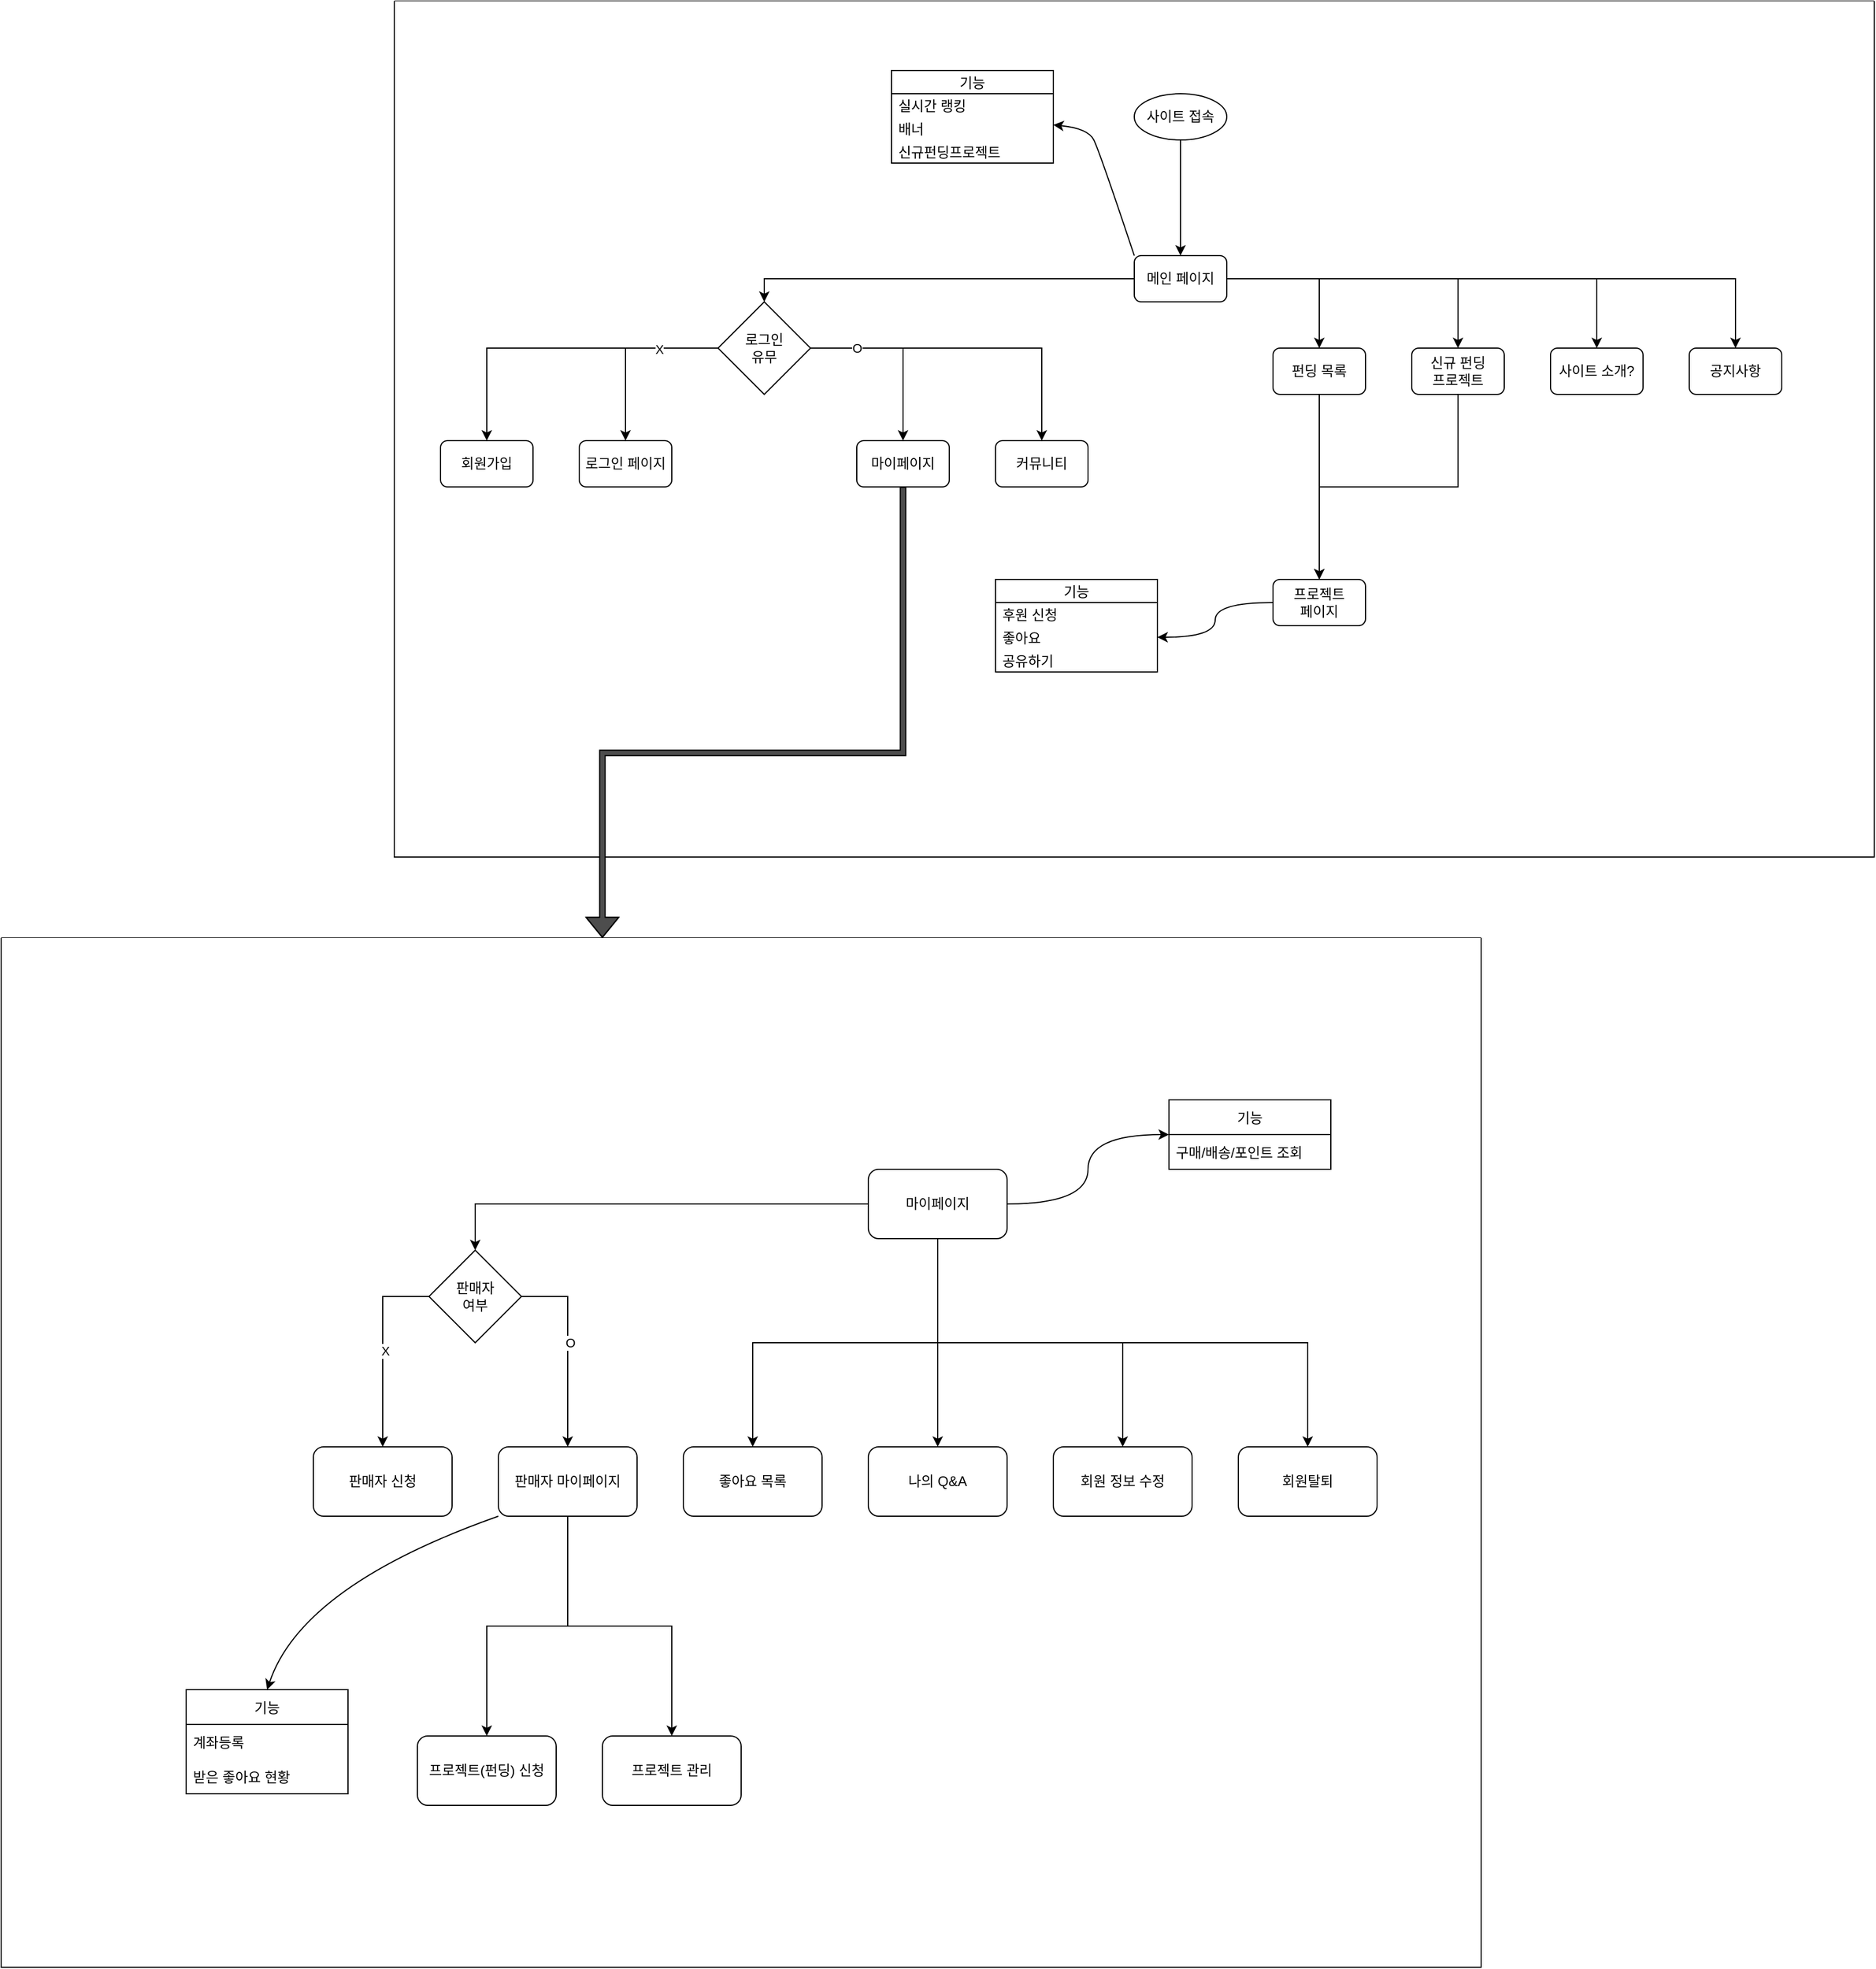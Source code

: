 <mxfile version="17.4.0" type="github">
  <diagram id="C5RBs43oDa-KdzZeNtuy" name="Page-1">
    <mxGraphModel dx="3644" dy="2078" grid="1" gridSize="10" guides="1" tooltips="1" connect="1" arrows="1" fold="1" page="0" pageScale="1" pageWidth="827" pageHeight="1169" math="0" shadow="0">
      <root>
        <mxCell id="WIyWlLk6GJQsqaUBKTNV-0" />
        <mxCell id="WIyWlLk6GJQsqaUBKTNV-1" parent="WIyWlLk6GJQsqaUBKTNV-0" />
        <mxCell id="LVHmEP1wuOwJt7Tg6OT3-13" value="" style="swimlane;startSize=0;swimlaneFillColor=default;" parent="WIyWlLk6GJQsqaUBKTNV-1" vertex="1">
          <mxGeometry x="-80" y="-210" width="1280" height="740" as="geometry">
            <mxRectangle width="50" height="40" as="alternateBounds" />
          </mxGeometry>
        </mxCell>
        <mxCell id="TFoFpKyex_mGpCQr0z2i-4" value="로그인 페이지" style="rounded=1;whiteSpace=wrap;html=1;fontFamily=Helvetica;fontSize=12;" parent="LVHmEP1wuOwJt7Tg6OT3-13" vertex="1">
          <mxGeometry x="160" y="380" width="80" height="40" as="geometry" />
        </mxCell>
        <mxCell id="ablvSvCCow3iUMbK2iKx-5" style="edgeStyle=orthogonalEdgeStyle;rounded=0;orthogonalLoop=1;jettySize=auto;html=1;exitX=0;exitY=0.5;exitDx=0;exitDy=0;entryX=0.5;entryY=0;entryDx=0;entryDy=0;" parent="LVHmEP1wuOwJt7Tg6OT3-13" source="TFoFpKyex_mGpCQr0z2i-6" target="ablvSvCCow3iUMbK2iKx-4" edge="1">
          <mxGeometry relative="1" as="geometry">
            <mxPoint x="320" y="220" as="targetPoint" />
          </mxGeometry>
        </mxCell>
        <mxCell id="ablvSvCCow3iUMbK2iKx-37" style="edgeStyle=orthogonalEdgeStyle;rounded=0;orthogonalLoop=1;jettySize=auto;html=1;exitX=1;exitY=0.5;exitDx=0;exitDy=0;" parent="LVHmEP1wuOwJt7Tg6OT3-13" source="TFoFpKyex_mGpCQr0z2i-6" target="ru8gIQDLFA-sraK7q3Yt-1" edge="1">
          <mxGeometry relative="1" as="geometry" />
        </mxCell>
        <mxCell id="ablvSvCCow3iUMbK2iKx-38" style="edgeStyle=orthogonalEdgeStyle;rounded=0;orthogonalLoop=1;jettySize=auto;html=1;exitX=1;exitY=0.5;exitDx=0;exitDy=0;" parent="LVHmEP1wuOwJt7Tg6OT3-13" source="TFoFpKyex_mGpCQr0z2i-6" target="ablvSvCCow3iUMbK2iKx-0" edge="1">
          <mxGeometry relative="1" as="geometry" />
        </mxCell>
        <mxCell id="ablvSvCCow3iUMbK2iKx-39" style="edgeStyle=orthogonalEdgeStyle;rounded=0;orthogonalLoop=1;jettySize=auto;html=1;exitX=1;exitY=0.5;exitDx=0;exitDy=0;entryX=0.5;entryY=0;entryDx=0;entryDy=0;" parent="LVHmEP1wuOwJt7Tg6OT3-13" source="TFoFpKyex_mGpCQr0z2i-6" target="ru8gIQDLFA-sraK7q3Yt-0" edge="1">
          <mxGeometry relative="1" as="geometry">
            <mxPoint x="1039.941" y="300" as="targetPoint" />
          </mxGeometry>
        </mxCell>
        <mxCell id="ablvSvCCow3iUMbK2iKx-25" style="edgeStyle=orthogonalEdgeStyle;rounded=0;orthogonalLoop=1;jettySize=auto;html=1;exitX=0.5;exitY=1;exitDx=0;exitDy=0;" parent="LVHmEP1wuOwJt7Tg6OT3-13" source="TFoFpKyex_mGpCQr0z2i-7" target="TFoFpKyex_mGpCQr0z2i-6" edge="1">
          <mxGeometry relative="1" as="geometry" />
        </mxCell>
        <mxCell id="TFoFpKyex_mGpCQr0z2i-7" value="사이트 접속" style="ellipse;whiteSpace=wrap;html=1;fontFamily=Helvetica;fontSize=12;" parent="LVHmEP1wuOwJt7Tg6OT3-13" vertex="1">
          <mxGeometry x="640" y="80" width="80" height="40" as="geometry" />
        </mxCell>
        <mxCell id="TFoFpKyex_mGpCQr0z2i-48" value="커뮤니티" style="rounded=1;whiteSpace=wrap;html=1;fontFamily=Helvetica;fontSize=12;" parent="LVHmEP1wuOwJt7Tg6OT3-13" vertex="1">
          <mxGeometry x="520" y="380" width="80" height="40" as="geometry" />
        </mxCell>
        <mxCell id="TFoFpKyex_mGpCQr0z2i-49" style="edgeStyle=orthogonalEdgeStyle;rounded=0;orthogonalLoop=1;jettySize=auto;html=1;exitX=0.5;exitY=1;exitDx=0;exitDy=0;fontFamily=Helvetica;fontSize=12;" parent="LVHmEP1wuOwJt7Tg6OT3-13" edge="1">
          <mxGeometry relative="1" as="geometry">
            <mxPoint x="80" y="420" as="sourcePoint" />
            <mxPoint x="80" y="420" as="targetPoint" />
          </mxGeometry>
        </mxCell>
        <mxCell id="ru8gIQDLFA-sraK7q3Yt-1" value="펀딩 목록" style="rounded=1;whiteSpace=wrap;html=1;" parent="LVHmEP1wuOwJt7Tg6OT3-13" vertex="1">
          <mxGeometry x="760" y="300" width="80" height="40" as="geometry" />
        </mxCell>
        <mxCell id="ru8gIQDLFA-sraK7q3Yt-2" value="마이페이지" style="rounded=1;whiteSpace=wrap;html=1;" parent="LVHmEP1wuOwJt7Tg6OT3-13" vertex="1">
          <mxGeometry x="400" y="380" width="80" height="40" as="geometry" />
        </mxCell>
        <mxCell id="ablvSvCCow3iUMbK2iKx-28" style="edgeStyle=orthogonalEdgeStyle;rounded=0;orthogonalLoop=1;jettySize=auto;html=1;exitX=0.5;exitY=1;exitDx=0;exitDy=0;" parent="LVHmEP1wuOwJt7Tg6OT3-13" source="ablvSvCCow3iUMbK2iKx-0" target="TFoFpKyex_mGpCQr0z2i-47" edge="1">
          <mxGeometry relative="1" as="geometry" />
        </mxCell>
        <mxCell id="ablvSvCCow3iUMbK2iKx-0" value="신규 펀딩&lt;br&gt;프로젝트" style="rounded=1;whiteSpace=wrap;html=1;" parent="LVHmEP1wuOwJt7Tg6OT3-13" vertex="1">
          <mxGeometry x="880" y="300" width="80" height="40" as="geometry" />
        </mxCell>
        <mxCell id="ablvSvCCow3iUMbK2iKx-30" style="edgeStyle=orthogonalEdgeStyle;rounded=0;orthogonalLoop=1;jettySize=auto;html=1;exitX=1;exitY=0.5;exitDx=0;exitDy=0;" parent="LVHmEP1wuOwJt7Tg6OT3-13" source="ablvSvCCow3iUMbK2iKx-4" target="ru8gIQDLFA-sraK7q3Yt-2" edge="1">
          <mxGeometry relative="1" as="geometry" />
        </mxCell>
        <mxCell id="ablvSvCCow3iUMbK2iKx-31" style="edgeStyle=orthogonalEdgeStyle;rounded=0;orthogonalLoop=1;jettySize=auto;html=1;exitX=1;exitY=0.5;exitDx=0;exitDy=0;" parent="LVHmEP1wuOwJt7Tg6OT3-13" source="ablvSvCCow3iUMbK2iKx-4" target="TFoFpKyex_mGpCQr0z2i-48" edge="1">
          <mxGeometry relative="1" as="geometry" />
        </mxCell>
        <mxCell id="ablvSvCCow3iUMbK2iKx-32" value="O" style="edgeLabel;html=1;align=center;verticalAlign=middle;resizable=0;points=[];" parent="ablvSvCCow3iUMbK2iKx-31" vertex="1" connectable="0">
          <mxGeometry x="-0.721" y="4" relative="1" as="geometry">
            <mxPoint x="1" y="4" as="offset" />
          </mxGeometry>
        </mxCell>
        <mxCell id="ablvSvCCow3iUMbK2iKx-34" style="edgeStyle=orthogonalEdgeStyle;rounded=0;orthogonalLoop=1;jettySize=auto;html=1;exitX=0;exitY=0.5;exitDx=0;exitDy=0;entryX=0.5;entryY=0;entryDx=0;entryDy=0;" parent="LVHmEP1wuOwJt7Tg6OT3-13" source="ablvSvCCow3iUMbK2iKx-4" target="TFoFpKyex_mGpCQr0z2i-2" edge="1">
          <mxGeometry relative="1" as="geometry">
            <mxPoint x="80" y="380" as="targetPoint" />
          </mxGeometry>
        </mxCell>
        <mxCell id="ablvSvCCow3iUMbK2iKx-35" style="edgeStyle=orthogonalEdgeStyle;rounded=0;orthogonalLoop=1;jettySize=auto;html=1;exitX=0;exitY=0.5;exitDx=0;exitDy=0;" parent="LVHmEP1wuOwJt7Tg6OT3-13" source="ablvSvCCow3iUMbK2iKx-4" target="TFoFpKyex_mGpCQr0z2i-4" edge="1">
          <mxGeometry relative="1" as="geometry">
            <mxPoint x="200" y="380" as="targetPoint" />
          </mxGeometry>
        </mxCell>
        <mxCell id="ablvSvCCow3iUMbK2iKx-36" value="X" style="edgeLabel;html=1;align=center;verticalAlign=middle;resizable=0;points=[];" parent="ablvSvCCow3iUMbK2iKx-35" vertex="1" connectable="0">
          <mxGeometry x="-0.362" y="1" relative="1" as="geometry">
            <mxPoint as="offset" />
          </mxGeometry>
        </mxCell>
        <mxCell id="ablvSvCCow3iUMbK2iKx-4" value="로그인&lt;br&gt;유무" style="rhombus;whiteSpace=wrap;html=1;" parent="LVHmEP1wuOwJt7Tg6OT3-13" vertex="1">
          <mxGeometry x="280" y="260" width="80" height="80" as="geometry" />
        </mxCell>
        <mxCell id="ablvSvCCow3iUMbK2iKx-27" value="" style="endArrow=classic;html=1;rounded=0;" parent="LVHmEP1wuOwJt7Tg6OT3-13" source="ru8gIQDLFA-sraK7q3Yt-1" target="TFoFpKyex_mGpCQr0z2i-47" edge="1">
          <mxGeometry width="50" height="50" relative="1" as="geometry">
            <mxPoint x="620" y="490" as="sourcePoint" />
            <mxPoint x="670" y="440" as="targetPoint" />
          </mxGeometry>
        </mxCell>
        <mxCell id="h0dkJCLv4vn6OwPPe1Ix-5" value="" style="edgeStyle=orthogonalEdgeStyle;rounded=0;orthogonalLoop=1;jettySize=auto;html=1;entryX=0.5;entryY=0;entryDx=0;entryDy=0;" parent="LVHmEP1wuOwJt7Tg6OT3-13" source="TFoFpKyex_mGpCQr0z2i-6" target="h0dkJCLv4vn6OwPPe1Ix-4" edge="1">
          <mxGeometry relative="1" as="geometry">
            <mxPoint x="1160" y="300" as="targetPoint" />
          </mxGeometry>
        </mxCell>
        <mxCell id="TFoFpKyex_mGpCQr0z2i-6" value="메인 페이지" style="rounded=1;whiteSpace=wrap;html=1;fontFamily=Helvetica;fontSize=12;" parent="LVHmEP1wuOwJt7Tg6OT3-13" vertex="1">
          <mxGeometry x="640" y="220" width="80" height="40" as="geometry" />
        </mxCell>
        <mxCell id="BleKba01Y9FsckT0XKlY-7" style="edgeStyle=orthogonalEdgeStyle;orthogonalLoop=1;jettySize=auto;html=1;exitX=0;exitY=0.5;exitDx=0;exitDy=0;entryX=1;entryY=0.5;entryDx=0;entryDy=0;curved=1;" edge="1" parent="LVHmEP1wuOwJt7Tg6OT3-13" source="TFoFpKyex_mGpCQr0z2i-47" target="BleKba01Y9FsckT0XKlY-4">
          <mxGeometry relative="1" as="geometry" />
        </mxCell>
        <mxCell id="TFoFpKyex_mGpCQr0z2i-47" value="프로젝트&lt;br&gt;페이지" style="rounded=1;whiteSpace=wrap;html=1;fontFamily=Helvetica;fontSize=12;" parent="LVHmEP1wuOwJt7Tg6OT3-13" vertex="1">
          <mxGeometry x="760" y="500" width="80" height="40" as="geometry" />
        </mxCell>
        <mxCell id="ru8gIQDLFA-sraK7q3Yt-0" value="사이트 소개?" style="rounded=1;whiteSpace=wrap;html=1;" parent="LVHmEP1wuOwJt7Tg6OT3-13" vertex="1">
          <mxGeometry x="1000" y="300" width="80" height="40" as="geometry" />
        </mxCell>
        <mxCell id="TFoFpKyex_mGpCQr0z2i-2" value="회원가입" style="rounded=1;whiteSpace=wrap;html=1;fontFamily=Helvetica;fontSize=12;" parent="LVHmEP1wuOwJt7Tg6OT3-13" vertex="1">
          <mxGeometry x="40" y="380" width="80" height="40" as="geometry" />
        </mxCell>
        <mxCell id="h0dkJCLv4vn6OwPPe1Ix-4" value="공지사항" style="whiteSpace=wrap;html=1;rounded=1;" parent="LVHmEP1wuOwJt7Tg6OT3-13" vertex="1">
          <mxGeometry x="1120" y="300" width="80" height="40" as="geometry" />
        </mxCell>
        <mxCell id="h0dkJCLv4vn6OwPPe1Ix-14" value="기능" style="swimlane;fontStyle=0;childLayout=stackLayout;horizontal=1;startSize=20;horizontalStack=0;resizeParent=1;resizeParentMax=0;resizeLast=0;collapsible=1;marginBottom=0;swimlaneLine=1;glass=0;rounded=0;shadow=0;sketch=0;" parent="LVHmEP1wuOwJt7Tg6OT3-13" vertex="1">
          <mxGeometry x="430" y="60" width="140" height="80" as="geometry" />
        </mxCell>
        <mxCell id="h0dkJCLv4vn6OwPPe1Ix-15" value="실시간 랭킹" style="text;strokeColor=none;fillColor=none;align=left;verticalAlign=middle;spacingLeft=4;spacingRight=4;overflow=hidden;points=[[0,0.5],[1,0.5]];portConstraint=eastwest;rotatable=0;" parent="h0dkJCLv4vn6OwPPe1Ix-14" vertex="1">
          <mxGeometry y="20" width="140" height="20" as="geometry" />
        </mxCell>
        <mxCell id="h0dkJCLv4vn6OwPPe1Ix-16" value="배너" style="text;strokeColor=none;fillColor=none;align=left;verticalAlign=middle;spacingLeft=4;spacingRight=4;overflow=hidden;points=[[0,0.5],[1,0.5]];portConstraint=eastwest;rotatable=0;" parent="h0dkJCLv4vn6OwPPe1Ix-14" vertex="1">
          <mxGeometry y="40" width="140" height="20" as="geometry" />
        </mxCell>
        <mxCell id="h0dkJCLv4vn6OwPPe1Ix-32" value="신규펀딩프로젝트" style="text;strokeColor=none;fillColor=none;align=left;verticalAlign=middle;spacingLeft=4;spacingRight=4;overflow=hidden;points=[[0,0.5],[1,0.5]];portConstraint=eastwest;rotatable=0;" parent="h0dkJCLv4vn6OwPPe1Ix-14" vertex="1">
          <mxGeometry y="60" width="140" height="20" as="geometry" />
        </mxCell>
        <mxCell id="BleKba01Y9FsckT0XKlY-0" value="" style="curved=1;endArrow=classic;html=1;rounded=0;exitX=0;exitY=0;exitDx=0;exitDy=0;" edge="1" parent="LVHmEP1wuOwJt7Tg6OT3-13" source="TFoFpKyex_mGpCQr0z2i-6" target="h0dkJCLv4vn6OwPPe1Ix-14">
          <mxGeometry width="50" height="50" relative="1" as="geometry">
            <mxPoint x="610" y="450" as="sourcePoint" />
            <mxPoint x="660" y="400" as="targetPoint" />
            <Array as="points">
              <mxPoint x="610" y="130" />
              <mxPoint x="600" y="110" />
            </Array>
          </mxGeometry>
        </mxCell>
        <mxCell id="BleKba01Y9FsckT0XKlY-1" value="기능" style="swimlane;fontStyle=0;childLayout=stackLayout;horizontal=1;startSize=20;horizontalStack=0;resizeParent=1;resizeParentMax=0;resizeLast=0;collapsible=1;marginBottom=0;" vertex="1" parent="LVHmEP1wuOwJt7Tg6OT3-13">
          <mxGeometry x="520" y="500" width="140" height="80" as="geometry" />
        </mxCell>
        <mxCell id="BleKba01Y9FsckT0XKlY-2" value="후원 신청" style="text;strokeColor=none;fillColor=none;align=left;verticalAlign=middle;spacingLeft=4;spacingRight=4;overflow=hidden;points=[[0,0.5],[1,0.5]];portConstraint=eastwest;rotatable=0;" vertex="1" parent="BleKba01Y9FsckT0XKlY-1">
          <mxGeometry y="20" width="140" height="20" as="geometry" />
        </mxCell>
        <mxCell id="BleKba01Y9FsckT0XKlY-4" value="좋아요" style="text;strokeColor=none;fillColor=none;align=left;verticalAlign=middle;spacingLeft=4;spacingRight=4;overflow=hidden;points=[[0,0.5],[1,0.5]];portConstraint=eastwest;rotatable=0;" vertex="1" parent="BleKba01Y9FsckT0XKlY-1">
          <mxGeometry y="40" width="140" height="20" as="geometry" />
        </mxCell>
        <mxCell id="BleKba01Y9FsckT0XKlY-6" value="공유하기" style="text;strokeColor=none;fillColor=none;align=left;verticalAlign=middle;spacingLeft=4;spacingRight=4;overflow=hidden;points=[[0,0.5],[1,0.5]];portConstraint=eastwest;rotatable=0;" vertex="1" parent="BleKba01Y9FsckT0XKlY-1">
          <mxGeometry y="60" width="140" height="20" as="geometry" />
        </mxCell>
        <mxCell id="BleKba01Y9FsckT0XKlY-48" value="" style="group" vertex="1" connectable="0" parent="WIyWlLk6GJQsqaUBKTNV-1">
          <mxGeometry x="-420" y="600" width="1340" height="890" as="geometry" />
        </mxCell>
        <mxCell id="BleKba01Y9FsckT0XKlY-47" value="" style="swimlane;startSize=0;rounded=0;swimlaneFillColor=default;" vertex="1" parent="BleKba01Y9FsckT0XKlY-48">
          <mxGeometry width="1280" height="890" as="geometry" />
        </mxCell>
        <mxCell id="h0dkJCLv4vn6OwPPe1Ix-3" value="마이페이지" style="rounded=1;whiteSpace=wrap;html=1;" parent="BleKba01Y9FsckT0XKlY-48" vertex="1">
          <mxGeometry x="750" y="200" width="120" height="60" as="geometry" />
        </mxCell>
        <mxCell id="BleKba01Y9FsckT0XKlY-8" value="판매자 신청" style="rounded=1;whiteSpace=wrap;html=1;" vertex="1" parent="BleKba01Y9FsckT0XKlY-48">
          <mxGeometry x="270" y="440" width="120" height="60" as="geometry" />
        </mxCell>
        <mxCell id="BleKba01Y9FsckT0XKlY-9" value="판매자 마이페이지" style="rounded=1;whiteSpace=wrap;html=1;" vertex="1" parent="BleKba01Y9FsckT0XKlY-48">
          <mxGeometry x="430" y="440" width="120" height="60" as="geometry" />
        </mxCell>
        <mxCell id="BleKba01Y9FsckT0XKlY-10" value="좋아요 목록" style="rounded=1;whiteSpace=wrap;html=1;" vertex="1" parent="BleKba01Y9FsckT0XKlY-48">
          <mxGeometry x="590" y="440" width="120" height="60" as="geometry" />
        </mxCell>
        <mxCell id="BleKba01Y9FsckT0XKlY-23" style="edgeStyle=orthogonalEdgeStyle;rounded=0;orthogonalLoop=1;jettySize=auto;html=1;exitX=0.5;exitY=1;exitDx=0;exitDy=0;strokeColor=default;" edge="1" parent="BleKba01Y9FsckT0XKlY-48" source="h0dkJCLv4vn6OwPPe1Ix-3" target="BleKba01Y9FsckT0XKlY-10">
          <mxGeometry relative="1" as="geometry" />
        </mxCell>
        <mxCell id="BleKba01Y9FsckT0XKlY-11" value="회원탈퇴" style="rounded=1;whiteSpace=wrap;html=1;" vertex="1" parent="BleKba01Y9FsckT0XKlY-48">
          <mxGeometry x="1070" y="440" width="120" height="60" as="geometry" />
        </mxCell>
        <mxCell id="BleKba01Y9FsckT0XKlY-26" style="edgeStyle=orthogonalEdgeStyle;rounded=0;orthogonalLoop=1;jettySize=auto;html=1;exitX=0.5;exitY=1;exitDx=0;exitDy=0;strokeColor=default;" edge="1" parent="BleKba01Y9FsckT0XKlY-48" source="h0dkJCLv4vn6OwPPe1Ix-3" target="BleKba01Y9FsckT0XKlY-11">
          <mxGeometry relative="1" as="geometry" />
        </mxCell>
        <mxCell id="BleKba01Y9FsckT0XKlY-12" value="나의 Q&amp;amp;A" style="rounded=1;whiteSpace=wrap;html=1;" vertex="1" parent="BleKba01Y9FsckT0XKlY-48">
          <mxGeometry x="750" y="440" width="120" height="60" as="geometry" />
        </mxCell>
        <mxCell id="BleKba01Y9FsckT0XKlY-24" style="edgeStyle=orthogonalEdgeStyle;rounded=0;orthogonalLoop=1;jettySize=auto;html=1;exitX=0.5;exitY=1;exitDx=0;exitDy=0;strokeColor=default;" edge="1" parent="BleKba01Y9FsckT0XKlY-48" source="h0dkJCLv4vn6OwPPe1Ix-3" target="BleKba01Y9FsckT0XKlY-12">
          <mxGeometry relative="1" as="geometry" />
        </mxCell>
        <mxCell id="BleKba01Y9FsckT0XKlY-13" value="회원 정보 수정" style="rounded=1;whiteSpace=wrap;html=1;" vertex="1" parent="BleKba01Y9FsckT0XKlY-48">
          <mxGeometry x="910" y="440" width="120" height="60" as="geometry" />
        </mxCell>
        <mxCell id="BleKba01Y9FsckT0XKlY-25" style="edgeStyle=orthogonalEdgeStyle;rounded=0;orthogonalLoop=1;jettySize=auto;html=1;exitX=0.5;exitY=1;exitDx=0;exitDy=0;entryX=0.5;entryY=0;entryDx=0;entryDy=0;strokeColor=default;" edge="1" parent="BleKba01Y9FsckT0XKlY-48" source="h0dkJCLv4vn6OwPPe1Ix-3" target="BleKba01Y9FsckT0XKlY-13">
          <mxGeometry relative="1" as="geometry" />
        </mxCell>
        <mxCell id="BleKba01Y9FsckT0XKlY-19" style="edgeStyle=orthogonalEdgeStyle;rounded=0;orthogonalLoop=1;jettySize=auto;html=1;exitX=0;exitY=0.5;exitDx=0;exitDy=0;strokeColor=default;" edge="1" parent="BleKba01Y9FsckT0XKlY-48" source="BleKba01Y9FsckT0XKlY-17" target="BleKba01Y9FsckT0XKlY-8">
          <mxGeometry relative="1" as="geometry" />
        </mxCell>
        <mxCell id="BleKba01Y9FsckT0XKlY-21" value="X" style="edgeLabel;html=1;align=center;verticalAlign=middle;resizable=0;points=[];" vertex="1" connectable="0" parent="BleKba01Y9FsckT0XKlY-19">
          <mxGeometry x="0.004" y="2" relative="1" as="geometry">
            <mxPoint y="1" as="offset" />
          </mxGeometry>
        </mxCell>
        <mxCell id="BleKba01Y9FsckT0XKlY-20" style="edgeStyle=orthogonalEdgeStyle;rounded=0;orthogonalLoop=1;jettySize=auto;html=1;exitX=1;exitY=0.5;exitDx=0;exitDy=0;strokeColor=default;" edge="1" parent="BleKba01Y9FsckT0XKlY-48" source="BleKba01Y9FsckT0XKlY-17" target="BleKba01Y9FsckT0XKlY-9">
          <mxGeometry relative="1" as="geometry" />
        </mxCell>
        <mxCell id="BleKba01Y9FsckT0XKlY-22" value="O" style="edgeLabel;html=1;align=center;verticalAlign=middle;resizable=0;points=[];" vertex="1" connectable="0" parent="BleKba01Y9FsckT0XKlY-20">
          <mxGeometry x="-0.051" y="2" relative="1" as="geometry">
            <mxPoint y="-1" as="offset" />
          </mxGeometry>
        </mxCell>
        <mxCell id="BleKba01Y9FsckT0XKlY-17" value="판매자&lt;br&gt;여부" style="rhombus;whiteSpace=wrap;html=1;rounded=0;" vertex="1" parent="BleKba01Y9FsckT0XKlY-48">
          <mxGeometry x="370" y="270" width="80" height="80" as="geometry" />
        </mxCell>
        <mxCell id="BleKba01Y9FsckT0XKlY-18" value="" style="edgeStyle=orthogonalEdgeStyle;rounded=0;orthogonalLoop=1;jettySize=auto;html=1;strokeColor=default;" edge="1" parent="BleKba01Y9FsckT0XKlY-48" source="h0dkJCLv4vn6OwPPe1Ix-3" target="BleKba01Y9FsckT0XKlY-17">
          <mxGeometry relative="1" as="geometry" />
        </mxCell>
        <mxCell id="BleKba01Y9FsckT0XKlY-27" value="기능" style="swimlane;fontStyle=0;childLayout=stackLayout;horizontal=1;startSize=30;horizontalStack=0;resizeParent=1;resizeParentMax=0;resizeLast=0;collapsible=1;marginBottom=0;rounded=0;" vertex="1" parent="BleKba01Y9FsckT0XKlY-48">
          <mxGeometry x="1010" y="140" width="140" height="60" as="geometry" />
        </mxCell>
        <mxCell id="BleKba01Y9FsckT0XKlY-28" value="구매/배송/포인트 조회" style="text;strokeColor=none;fillColor=none;align=left;verticalAlign=middle;spacingLeft=4;spacingRight=4;overflow=hidden;points=[[0,0.5],[1,0.5]];portConstraint=eastwest;rotatable=0;rounded=0;" vertex="1" parent="BleKba01Y9FsckT0XKlY-27">
          <mxGeometry y="30" width="140" height="30" as="geometry" />
        </mxCell>
        <mxCell id="BleKba01Y9FsckT0XKlY-31" style="edgeStyle=orthogonalEdgeStyle;orthogonalLoop=1;jettySize=auto;html=1;exitX=1;exitY=0.5;exitDx=0;exitDy=0;strokeColor=default;shadow=0;curved=1;endArrow=classic;endFill=1;startArrow=none;startFill=0;entryX=0;entryY=0.5;entryDx=0;entryDy=0;" edge="1" parent="BleKba01Y9FsckT0XKlY-48" source="h0dkJCLv4vn6OwPPe1Ix-3" target="BleKba01Y9FsckT0XKlY-27">
          <mxGeometry relative="1" as="geometry">
            <mxPoint x="980" y="180" as="targetPoint" />
          </mxGeometry>
        </mxCell>
        <mxCell id="BleKba01Y9FsckT0XKlY-34" value="프로젝트(펀딩) 신청" style="whiteSpace=wrap;html=1;rounded=1;" vertex="1" parent="BleKba01Y9FsckT0XKlY-48">
          <mxGeometry x="360" y="690" width="120" height="60" as="geometry" />
        </mxCell>
        <mxCell id="BleKba01Y9FsckT0XKlY-42" style="edgeStyle=orthogonalEdgeStyle;rounded=0;orthogonalLoop=1;jettySize=auto;html=1;exitX=0.5;exitY=1;exitDx=0;exitDy=0;shadow=0;startArrow=none;startFill=0;endArrow=classic;endFill=1;strokeColor=default;" edge="1" parent="BleKba01Y9FsckT0XKlY-48" source="BleKba01Y9FsckT0XKlY-9" target="BleKba01Y9FsckT0XKlY-34">
          <mxGeometry relative="1" as="geometry" />
        </mxCell>
        <mxCell id="BleKba01Y9FsckT0XKlY-36" value="프로젝트 관리" style="rounded=1;whiteSpace=wrap;html=1;" vertex="1" parent="BleKba01Y9FsckT0XKlY-48">
          <mxGeometry x="520" y="690" width="120" height="60" as="geometry" />
        </mxCell>
        <mxCell id="BleKba01Y9FsckT0XKlY-43" style="edgeStyle=orthogonalEdgeStyle;rounded=0;orthogonalLoop=1;jettySize=auto;html=1;exitX=0.5;exitY=1;exitDx=0;exitDy=0;entryX=0.5;entryY=0;entryDx=0;entryDy=0;shadow=0;startArrow=none;startFill=0;endArrow=classic;endFill=1;strokeColor=default;" edge="1" parent="BleKba01Y9FsckT0XKlY-48" source="BleKba01Y9FsckT0XKlY-9" target="BleKba01Y9FsckT0XKlY-36">
          <mxGeometry relative="1" as="geometry" />
        </mxCell>
        <mxCell id="BleKba01Y9FsckT0XKlY-37" value="기능" style="swimlane;fontStyle=0;childLayout=stackLayout;horizontal=1;startSize=30;horizontalStack=0;resizeParent=1;resizeParentMax=0;resizeLast=0;collapsible=1;marginBottom=0;rounded=0;" vertex="1" parent="BleKba01Y9FsckT0XKlY-48">
          <mxGeometry x="160" y="650" width="140" height="90" as="geometry">
            <mxRectangle x="160" y="650" width="60" height="30" as="alternateBounds" />
          </mxGeometry>
        </mxCell>
        <mxCell id="BleKba01Y9FsckT0XKlY-38" value="계좌등록" style="text;strokeColor=none;fillColor=none;align=left;verticalAlign=middle;spacingLeft=4;spacingRight=4;overflow=hidden;points=[[0,0.5],[1,0.5]];portConstraint=eastwest;rotatable=0;rounded=0;" vertex="1" parent="BleKba01Y9FsckT0XKlY-37">
          <mxGeometry y="30" width="140" height="30" as="geometry" />
        </mxCell>
        <mxCell id="BleKba01Y9FsckT0XKlY-39" value="받은 좋아요 현황" style="text;strokeColor=none;fillColor=none;align=left;verticalAlign=middle;spacingLeft=4;spacingRight=4;overflow=hidden;points=[[0,0.5],[1,0.5]];portConstraint=eastwest;rotatable=0;rounded=0;" vertex="1" parent="BleKba01Y9FsckT0XKlY-37">
          <mxGeometry y="60" width="140" height="30" as="geometry" />
        </mxCell>
        <mxCell id="BleKba01Y9FsckT0XKlY-41" value="" style="curved=1;endArrow=classic;html=1;rounded=0;shadow=0;strokeColor=default;exitX=0;exitY=1;exitDx=0;exitDy=0;entryX=0.5;entryY=0;entryDx=0;entryDy=0;" edge="1" parent="BleKba01Y9FsckT0XKlY-48" source="BleKba01Y9FsckT0XKlY-9" target="BleKba01Y9FsckT0XKlY-37">
          <mxGeometry width="50" height="50" relative="1" as="geometry">
            <mxPoint x="750" y="640" as="sourcePoint" />
            <mxPoint x="800" y="590" as="targetPoint" />
            <Array as="points">
              <mxPoint x="260" y="560" />
            </Array>
          </mxGeometry>
        </mxCell>
        <mxCell id="BleKba01Y9FsckT0XKlY-49" style="edgeStyle=orthogonalEdgeStyle;orthogonalLoop=1;jettySize=auto;html=1;exitX=0.5;exitY=1;exitDx=0;exitDy=0;shadow=0;startArrow=none;startFill=0;endArrow=classic;endFill=1;strokeColor=#000000;fillColor=#4D4D4D;rounded=0;shape=flexArrow;width=4.706;endSize=5.471;endWidth=22.699;" edge="1" parent="WIyWlLk6GJQsqaUBKTNV-1" source="ru8gIQDLFA-sraK7q3Yt-2" target="BleKba01Y9FsckT0XKlY-47">
          <mxGeometry relative="1" as="geometry">
            <mxPoint x="380" y="580" as="targetPoint" />
            <Array as="points">
              <mxPoint x="360" y="440" />
              <mxPoint x="100" y="440" />
            </Array>
          </mxGeometry>
        </mxCell>
      </root>
    </mxGraphModel>
  </diagram>
</mxfile>
